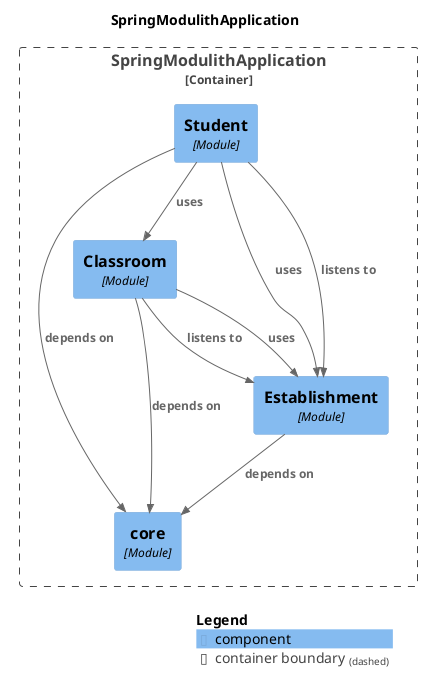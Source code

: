 @startuml
set separator none
title SpringModulithApplication

top to bottom direction

!include <C4/C4>
!include <C4/C4_Context>
!include <C4/C4_Component>

Container_Boundary("SpringModulithApplication.SpringModulithApplication_boundary", "SpringModulithApplication", $tags="") {
  Component(SpringModulithApplication.SpringModulithApplication.core, "core", $techn="Module", $descr="", $tags="", $link="")
  Component(SpringModulithApplication.SpringModulithApplication.Student, "Student", $techn="Module", $descr="", $tags="", $link="")
  Component(SpringModulithApplication.SpringModulithApplication.Establishment, "Establishment", $techn="Module", $descr="", $tags="", $link="")
  Component(SpringModulithApplication.SpringModulithApplication.Classroom, "Classroom", $techn="Module", $descr="", $tags="", $link="")
}

Rel(SpringModulithApplication.SpringModulithApplication.Student, SpringModulithApplication.SpringModulithApplication.Establishment, "uses", $techn="", $tags="", $link="")
Rel(SpringModulithApplication.SpringModulithApplication.Student, SpringModulithApplication.SpringModulithApplication.Classroom, "uses", $techn="", $tags="", $link="")
Rel(SpringModulithApplication.SpringModulithApplication.Classroom, SpringModulithApplication.SpringModulithApplication.Establishment, "listens to", $techn="", $tags="", $link="")
Rel(SpringModulithApplication.SpringModulithApplication.Classroom, SpringModulithApplication.SpringModulithApplication.core, "depends on", $techn="", $tags="", $link="")
Rel(SpringModulithApplication.SpringModulithApplication.Classroom, SpringModulithApplication.SpringModulithApplication.Establishment, "uses", $techn="", $tags="", $link="")
Rel(SpringModulithApplication.SpringModulithApplication.Establishment, SpringModulithApplication.SpringModulithApplication.core, "depends on", $techn="", $tags="", $link="")
Rel(SpringModulithApplication.SpringModulithApplication.Student, SpringModulithApplication.SpringModulithApplication.Establishment, "listens to", $techn="", $tags="", $link="")
Rel(SpringModulithApplication.SpringModulithApplication.Student, SpringModulithApplication.SpringModulithApplication.core, "depends on", $techn="", $tags="", $link="")

SHOW_LEGEND(true)
@enduml